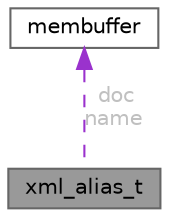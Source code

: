 digraph "xml_alias_t"
{
 // LATEX_PDF_SIZE
  bgcolor="transparent";
  edge [fontname=Helvetica,fontsize=10,labelfontname=Helvetica,labelfontsize=10];
  node [fontname=Helvetica,fontsize=10,shape=box,height=0.2,width=0.4];
  Node1 [id="Node000001",label="xml_alias_t",height=0.2,width=0.4,color="gray40", fillcolor="grey60", style="filled", fontcolor="black",tooltip=" "];
  Node2 -> Node1 [id="edge1_Node000001_Node000002",dir="back",color="darkorchid3",style="dashed",tooltip=" ",label=" doc\nname",fontcolor="grey" ];
  Node2 [id="Node000002",label="membuffer",height=0.2,width=0.4,color="gray40", fillcolor="white", style="filled",URL="$structmembuffer.html",tooltip=" "];
}
